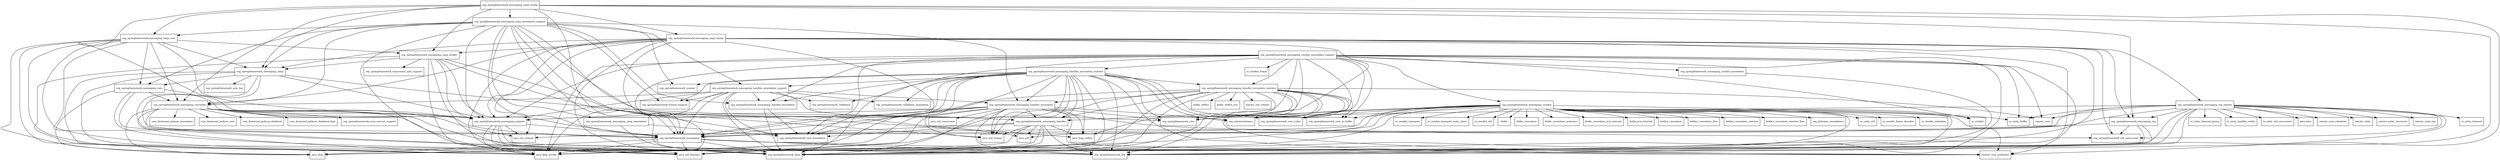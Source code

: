 digraph spring_messaging_5_2_0_RC1_package_dependencies {
  node [shape = box, fontsize=10.0];
  org_springframework_messaging -> java_lang;
  org_springframework_messaging -> java_lang_invoke;
  org_springframework_messaging -> java_util_function;
  org_springframework_messaging -> org_springframework_lang;
  org_springframework_messaging -> org_springframework_util;
  org_springframework_messaging -> reactor_core_publisher;
  org_springframework_messaging_converter -> com_fasterxml_jackson_annotation;
  org_springframework_messaging_converter -> com_fasterxml_jackson_core;
  org_springframework_messaging_converter -> com_fasterxml_jackson_databind;
  org_springframework_messaging_converter -> com_fasterxml_jackson_databind_type;
  org_springframework_messaging_converter -> java_lang;
  org_springframework_messaging_converter -> java_lang_invoke;
  org_springframework_messaging_converter -> java_nio_charset;
  org_springframework_messaging_converter -> java_util_function;
  org_springframework_messaging_converter -> org_springframework_core_convert_support;
  org_springframework_messaging_converter -> org_springframework_lang;
  org_springframework_messaging_converter -> org_springframework_messaging;
  org_springframework_messaging_converter -> org_springframework_messaging_support;
  org_springframework_messaging_converter -> org_springframework_util;
  org_springframework_messaging_core -> java_lang;
  org_springframework_messaging_core -> org_springframework_lang;
  org_springframework_messaging_core -> org_springframework_messaging;
  org_springframework_messaging_core -> org_springframework_messaging_converter;
  org_springframework_messaging_core -> org_springframework_messaging_support;
  org_springframework_messaging_handler -> java_lang_invoke;
  org_springframework_messaging_handler -> java_lang_reflect;
  org_springframework_messaging_handler -> java_util;
  org_springframework_messaging_handler -> java_util_function;
  org_springframework_messaging_handler -> java_util_stream;
  org_springframework_messaging_handler -> org_springframework_core_annotation;
  org_springframework_messaging_handler -> org_springframework_lang;
  org_springframework_messaging_handler -> org_springframework_messaging;
  org_springframework_messaging_handler -> org_springframework_util;
  org_springframework_messaging_handler_annotation -> org_springframework_core_annotation;
  org_springframework_messaging_handler_annotation -> org_springframework_lang;
  org_springframework_messaging_handler_annotation_reactive -> java_lang_invoke;
  org_springframework_messaging_handler_annotation_reactive -> java_lang_reflect;
  org_springframework_messaging_handler_annotation_reactive -> java_util_function;
  org_springframework_messaging_handler_annotation_reactive -> java_util_stream;
  org_springframework_messaging_handler_annotation_reactive -> org_reactivestreams;
  org_springframework_messaging_handler_annotation_reactive -> org_springframework_context;
  org_springframework_messaging_handler_annotation_reactive -> org_springframework_core;
  org_springframework_messaging_handler_annotation_reactive -> org_springframework_core_annotation;
  org_springframework_messaging_handler_annotation_reactive -> org_springframework_core_codec;
  org_springframework_messaging_handler_annotation_reactive -> org_springframework_core_io_buffer;
  org_springframework_messaging_handler_annotation_reactive -> org_springframework_format_support;
  org_springframework_messaging_handler_annotation_reactive -> org_springframework_lang;
  org_springframework_messaging_handler_annotation_reactive -> org_springframework_messaging;
  org_springframework_messaging_handler_annotation_reactive -> org_springframework_messaging_handler;
  org_springframework_messaging_handler_annotation_reactive -> org_springframework_messaging_handler_annotation;
  org_springframework_messaging_handler_annotation_reactive -> org_springframework_messaging_handler_annotation_support;
  org_springframework_messaging_handler_annotation_reactive -> org_springframework_messaging_handler_invocation;
  org_springframework_messaging_handler_annotation_reactive -> org_springframework_messaging_handler_invocation_reactive;
  org_springframework_messaging_handler_annotation_reactive -> org_springframework_messaging_support;
  org_springframework_messaging_handler_annotation_reactive -> org_springframework_util;
  org_springframework_messaging_handler_annotation_reactive -> org_springframework_validation;
  org_springframework_messaging_handler_annotation_reactive -> org_springframework_validation_annotation;
  org_springframework_messaging_handler_annotation_reactive -> reactor_core_publisher;
  org_springframework_messaging_handler_annotation_support -> java_lang_invoke;
  org_springframework_messaging_handler_annotation_support -> org_springframework_core;
  org_springframework_messaging_handler_annotation_support -> org_springframework_core_annotation;
  org_springframework_messaging_handler_annotation_support -> org_springframework_format_support;
  org_springframework_messaging_handler_annotation_support -> org_springframework_lang;
  org_springframework_messaging_handler_annotation_support -> org_springframework_messaging;
  org_springframework_messaging_handler_annotation_support -> org_springframework_messaging_converter;
  org_springframework_messaging_handler_annotation_support -> org_springframework_messaging_handler_annotation;
  org_springframework_messaging_handler_annotation_support -> org_springframework_messaging_handler_invocation;
  org_springframework_messaging_handler_annotation_support -> org_springframework_messaging_support;
  org_springframework_messaging_handler_annotation_support -> org_springframework_validation;
  org_springframework_messaging_handler_annotation_support -> org_springframework_validation_annotation;
  org_springframework_messaging_handler_invocation -> java_lang_invoke;
  org_springframework_messaging_handler_invocation -> java_lang_reflect;
  org_springframework_messaging_handler_invocation -> java_util_concurrent;
  org_springframework_messaging_handler_invocation -> java_util_function;
  org_springframework_messaging_handler_invocation -> java_util_stream;
  org_springframework_messaging_handler_invocation -> org_reactivestreams;
  org_springframework_messaging_handler_invocation -> org_springframework_core;
  org_springframework_messaging_handler_invocation -> org_springframework_core_annotation;
  org_springframework_messaging_handler_invocation -> org_springframework_lang;
  org_springframework_messaging_handler_invocation -> org_springframework_messaging;
  org_springframework_messaging_handler_invocation -> org_springframework_messaging_handler;
  org_springframework_messaging_handler_invocation -> org_springframework_messaging_support;
  org_springframework_messaging_handler_invocation -> org_springframework_util;
  org_springframework_messaging_handler_invocation -> org_springframework_util_concurrent;
  org_springframework_messaging_handler_invocation -> reactor_core_publisher;
  org_springframework_messaging_handler_invocation_reactive -> java_lang_invoke;
  org_springframework_messaging_handler_invocation_reactive -> java_lang_reflect;
  org_springframework_messaging_handler_invocation_reactive -> java_util_function;
  org_springframework_messaging_handler_invocation_reactive -> java_util_stream;
  org_springframework_messaging_handler_invocation_reactive -> kotlin_reflect;
  org_springframework_messaging_handler_invocation_reactive -> kotlin_reflect_jvm;
  org_springframework_messaging_handler_invocation_reactive -> org_reactivestreams;
  org_springframework_messaging_handler_invocation_reactive -> org_springframework_core;
  org_springframework_messaging_handler_invocation_reactive -> org_springframework_core_codec;
  org_springframework_messaging_handler_invocation_reactive -> org_springframework_core_io_buffer;
  org_springframework_messaging_handler_invocation_reactive -> org_springframework_lang;
  org_springframework_messaging_handler_invocation_reactive -> org_springframework_messaging;
  org_springframework_messaging_handler_invocation_reactive -> org_springframework_messaging_handler;
  org_springframework_messaging_handler_invocation_reactive -> org_springframework_messaging_handler_invocation;
  org_springframework_messaging_handler_invocation_reactive -> org_springframework_util;
  org_springframework_messaging_handler_invocation_reactive -> reactor_core;
  org_springframework_messaging_handler_invocation_reactive -> reactor_core_publisher;
  org_springframework_messaging_handler_invocation_reactive -> reactor_util_context;
  org_springframework_messaging_rsocket -> io_netty_buffer;
  org_springframework_messaging_rsocket -> io_netty_util;
  org_springframework_messaging_rsocket -> io_rsocket;
  org_springframework_messaging_rsocket -> io_rsocket_frame_decoder;
  org_springframework_messaging_rsocket -> io_rsocket_metadata;
  org_springframework_messaging_rsocket -> io_rsocket_transport;
  org_springframework_messaging_rsocket -> io_rsocket_transport_netty_client;
  org_springframework_messaging_rsocket -> io_rsocket_util;
  org_springframework_messaging_rsocket -> java_lang;
  org_springframework_messaging_rsocket -> java_lang_invoke;
  org_springframework_messaging_rsocket -> java_nio_charset;
  org_springframework_messaging_rsocket -> java_util_function;
  org_springframework_messaging_rsocket -> kotlin;
  org_springframework_messaging_rsocket -> kotlin_coroutines;
  org_springframework_messaging_rsocket -> kotlin_coroutines_intrinsics;
  org_springframework_messaging_rsocket -> kotlin_coroutines_jvm_internal;
  org_springframework_messaging_rsocket -> kotlin_jvm_internal;
  org_springframework_messaging_rsocket -> kotlinx_coroutines;
  org_springframework_messaging_rsocket -> kotlinx_coroutines_flow;
  org_springframework_messaging_rsocket -> kotlinx_coroutines_reactive;
  org_springframework_messaging_rsocket -> kotlinx_coroutines_reactive_flow;
  org_springframework_messaging_rsocket -> org_jetbrains_annotations;
  org_springframework_messaging_rsocket -> org_reactivestreams;
  org_springframework_messaging_rsocket -> org_springframework_core;
  org_springframework_messaging_rsocket -> org_springframework_core_codec;
  org_springframework_messaging_rsocket -> org_springframework_core_io_buffer;
  org_springframework_messaging_rsocket -> org_springframework_lang;
  org_springframework_messaging_rsocket -> org_springframework_util;
  org_springframework_messaging_rsocket -> reactor_core_publisher;
  org_springframework_messaging_rsocket_annotation -> org_springframework_lang;
  org_springframework_messaging_rsocket_annotation_support -> io_netty_buffer;
  org_springframework_messaging_rsocket_annotation_support -> io_rsocket;
  org_springframework_messaging_rsocket_annotation_support -> io_rsocket_frame;
  org_springframework_messaging_rsocket_annotation_support -> java_lang_invoke;
  org_springframework_messaging_rsocket_annotation_support -> java_util_function;
  org_springframework_messaging_rsocket_annotation_support -> org_reactivestreams;
  org_springframework_messaging_rsocket_annotation_support -> org_springframework_core;
  org_springframework_messaging_rsocket_annotation_support -> org_springframework_core_annotation;
  org_springframework_messaging_rsocket_annotation_support -> org_springframework_core_codec;
  org_springframework_messaging_rsocket_annotation_support -> org_springframework_core_io_buffer;
  org_springframework_messaging_rsocket_annotation_support -> org_springframework_lang;
  org_springframework_messaging_rsocket_annotation_support -> org_springframework_messaging;
  org_springframework_messaging_rsocket_annotation_support -> org_springframework_messaging_handler;
  org_springframework_messaging_rsocket_annotation_support -> org_springframework_messaging_handler_annotation;
  org_springframework_messaging_rsocket_annotation_support -> org_springframework_messaging_handler_annotation_reactive;
  org_springframework_messaging_rsocket_annotation_support -> org_springframework_messaging_handler_invocation_reactive;
  org_springframework_messaging_rsocket_annotation_support -> org_springframework_messaging_rsocket;
  org_springframework_messaging_rsocket_annotation_support -> org_springframework_messaging_rsocket_annotation;
  org_springframework_messaging_rsocket_annotation_support -> org_springframework_messaging_support;
  org_springframework_messaging_rsocket_annotation_support -> org_springframework_util;
  org_springframework_messaging_rsocket_annotation_support -> reactor_core;
  org_springframework_messaging_rsocket_annotation_support -> reactor_core_publisher;
  org_springframework_messaging_simp -> java_lang_invoke;
  org_springframework_messaging_simp -> java_util_function;
  org_springframework_messaging_simp -> org_springframework_core_log;
  org_springframework_messaging_simp -> org_springframework_lang;
  org_springframework_messaging_simp -> org_springframework_messaging;
  org_springframework_messaging_simp -> org_springframework_messaging_core;
  org_springframework_messaging_simp -> org_springframework_messaging_handler;
  org_springframework_messaging_simp -> org_springframework_messaging_support;
  org_springframework_messaging_simp_annotation -> org_springframework_core_annotation;
  org_springframework_messaging_simp_annotation -> org_springframework_lang;
  org_springframework_messaging_simp_annotation_support -> java_lang_invoke;
  org_springframework_messaging_simp_annotation_support -> java_lang_reflect;
  org_springframework_messaging_simp_annotation_support -> org_springframework_context;
  org_springframework_messaging_simp_annotation_support -> org_springframework_core_annotation;
  org_springframework_messaging_simp_annotation_support -> org_springframework_format_support;
  org_springframework_messaging_simp_annotation_support -> org_springframework_lang;
  org_springframework_messaging_simp_annotation_support -> org_springframework_messaging;
  org_springframework_messaging_simp_annotation_support -> org_springframework_messaging_converter;
  org_springframework_messaging_simp_annotation_support -> org_springframework_messaging_core;
  org_springframework_messaging_simp_annotation_support -> org_springframework_messaging_handler;
  org_springframework_messaging_simp_annotation_support -> org_springframework_messaging_handler_annotation;
  org_springframework_messaging_simp_annotation_support -> org_springframework_messaging_handler_annotation_support;
  org_springframework_messaging_simp_annotation_support -> org_springframework_messaging_handler_invocation;
  org_springframework_messaging_simp_annotation_support -> org_springframework_messaging_simp;
  org_springframework_messaging_simp_annotation_support -> org_springframework_messaging_simp_annotation;
  org_springframework_messaging_simp_annotation_support -> org_springframework_messaging_simp_user;
  org_springframework_messaging_simp_annotation_support -> org_springframework_messaging_support;
  org_springframework_messaging_simp_broker -> java_lang_invoke;
  org_springframework_messaging_simp_broker -> java_util;
  org_springframework_messaging_simp_broker -> java_util_function;
  org_springframework_messaging_simp_broker -> java_util_stream;
  org_springframework_messaging_simp_broker -> org_springframework_expression_spel_support;
  org_springframework_messaging_simp_broker -> org_springframework_lang;
  org_springframework_messaging_simp_broker -> org_springframework_messaging;
  org_springframework_messaging_simp_broker -> org_springframework_messaging_simp;
  org_springframework_messaging_simp_broker -> org_springframework_messaging_support;
  org_springframework_messaging_simp_config -> org_springframework_lang;
  org_springframework_messaging_simp_config -> org_springframework_messaging;
  org_springframework_messaging_simp_config -> org_springframework_messaging_converter;
  org_springframework_messaging_simp_config -> org_springframework_messaging_simp;
  org_springframework_messaging_simp_config -> org_springframework_messaging_simp_annotation_support;
  org_springframework_messaging_simp_config -> org_springframework_messaging_simp_broker;
  org_springframework_messaging_simp_config -> org_springframework_messaging_simp_stomp;
  org_springframework_messaging_simp_config -> org_springframework_messaging_simp_user;
  org_springframework_messaging_simp_config -> org_springframework_messaging_support;
  org_springframework_messaging_simp_config -> org_springframework_messaging_tcp;
  org_springframework_messaging_simp_config -> org_springframework_util;
  org_springframework_messaging_simp_stomp -> java_lang_invoke;
  org_springframework_messaging_simp_stomp -> java_nio_charset;
  org_springframework_messaging_simp_stomp -> java_util_function;
  org_springframework_messaging_simp_stomp -> java_util_stream;
  org_springframework_messaging_simp_stomp -> org_springframework_core;
  org_springframework_messaging_simp_stomp -> org_springframework_lang;
  org_springframework_messaging_simp_stomp -> org_springframework_messaging;
  org_springframework_messaging_simp_stomp -> org_springframework_messaging_converter;
  org_springframework_messaging_simp_stomp -> org_springframework_messaging_simp;
  org_springframework_messaging_simp_stomp -> org_springframework_messaging_simp_broker;
  org_springframework_messaging_simp_stomp -> org_springframework_messaging_support;
  org_springframework_messaging_simp_stomp -> org_springframework_messaging_tcp;
  org_springframework_messaging_simp_stomp -> org_springframework_messaging_tcp_reactor;
  org_springframework_messaging_simp_stomp -> org_springframework_util;
  org_springframework_messaging_simp_stomp -> org_springframework_util_concurrent;
  org_springframework_messaging_simp_user -> java_lang;
  org_springframework_messaging_simp_user -> java_lang_invoke;
  org_springframework_messaging_simp_user -> java_util_function;
  org_springframework_messaging_simp_user -> org_springframework_lang;
  org_springframework_messaging_simp_user -> org_springframework_messaging;
  org_springframework_messaging_simp_user -> org_springframework_messaging_converter;
  org_springframework_messaging_simp_user -> org_springframework_messaging_core;
  org_springframework_messaging_simp_user -> org_springframework_messaging_simp;
  org_springframework_messaging_simp_user -> org_springframework_messaging_simp_broker;
  org_springframework_messaging_simp_user -> org_springframework_messaging_support;
  org_springframework_messaging_support -> java_lang_invoke;
  org_springframework_messaging_support -> java_nio_charset;
  org_springframework_messaging_support -> java_util_function;
  org_springframework_messaging_support -> org_springframework_lang;
  org_springframework_messaging_support -> org_springframework_messaging;
  org_springframework_messaging_support -> org_springframework_util;
  org_springframework_messaging_tcp -> java_lang;
  org_springframework_messaging_tcp -> org_springframework_lang;
  org_springframework_messaging_tcp -> org_springframework_messaging;
  org_springframework_messaging_tcp -> org_springframework_util_concurrent;
  org_springframework_messaging_tcp_reactor -> io_netty_buffer;
  org_springframework_messaging_tcp_reactor -> io_netty_channel;
  org_springframework_messaging_tcp_reactor -> io_netty_channel_group;
  org_springframework_messaging_tcp_reactor -> io_netty_handler_codec;
  org_springframework_messaging_tcp_reactor -> io_netty_util_concurrent;
  org_springframework_messaging_tcp_reactor -> java_lang_invoke;
  org_springframework_messaging_tcp_reactor -> java_time;
  org_springframework_messaging_tcp_reactor -> java_util;
  org_springframework_messaging_tcp_reactor -> java_util_function;
  org_springframework_messaging_tcp_reactor -> org_reactivestreams;
  org_springframework_messaging_tcp_reactor -> org_springframework_lang;
  org_springframework_messaging_tcp_reactor -> org_springframework_messaging;
  org_springframework_messaging_tcp_reactor -> org_springframework_messaging_tcp;
  org_springframework_messaging_tcp_reactor -> org_springframework_util_concurrent;
  org_springframework_messaging_tcp_reactor -> reactor_core;
  org_springframework_messaging_tcp_reactor -> reactor_core_publisher;
  org_springframework_messaging_tcp_reactor -> reactor_core_scheduler;
  org_springframework_messaging_tcp_reactor -> reactor_netty;
  org_springframework_messaging_tcp_reactor -> reactor_netty_resources;
  org_springframework_messaging_tcp_reactor -> reactor_netty_tcp;
}
